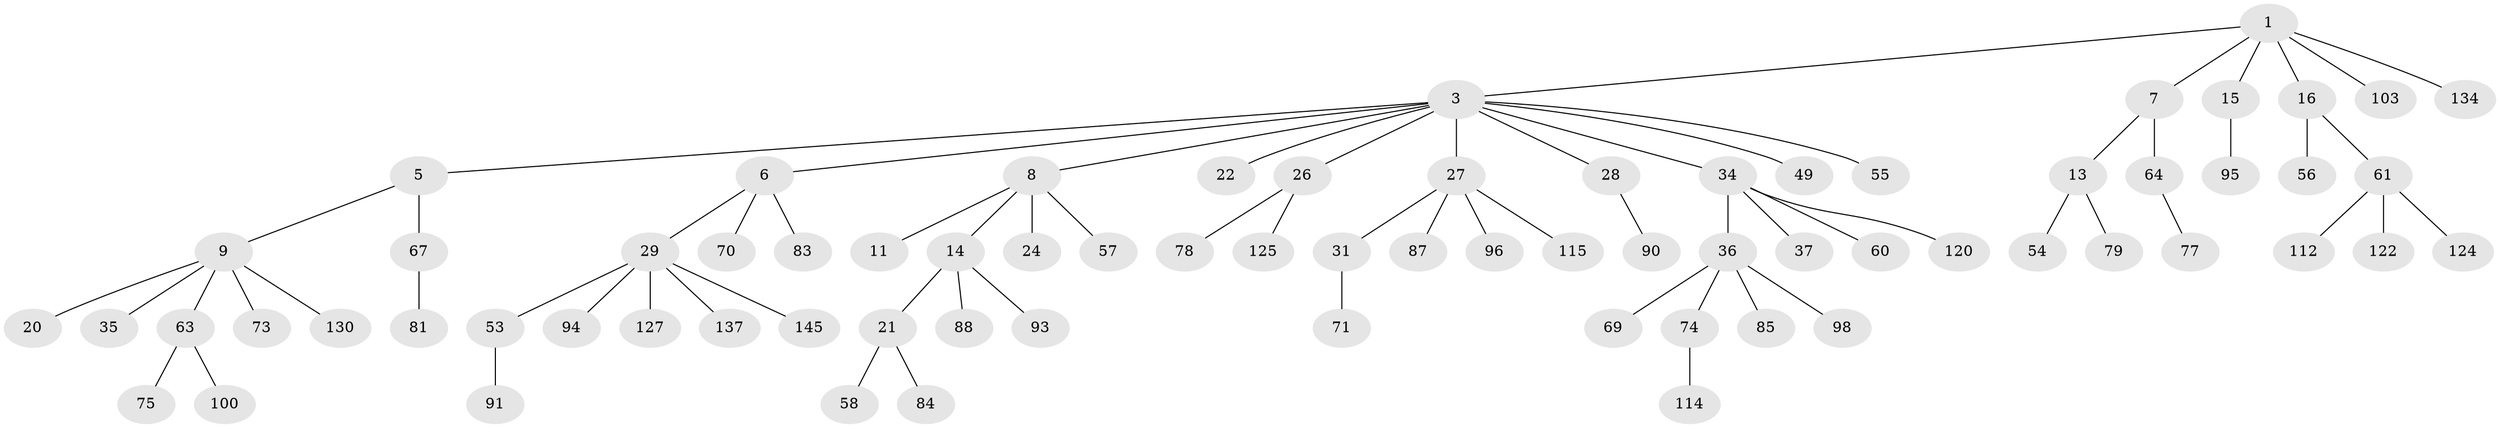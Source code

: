 // original degree distribution, {2: 0.2945205479452055, 6: 0.0136986301369863, 9: 0.00684931506849315, 5: 0.03424657534246575, 7: 0.0136986301369863, 4: 0.03424657534246575, 3: 0.1232876712328767, 1: 0.4794520547945205}
// Generated by graph-tools (version 1.1) at 2025/15/03/09/25 04:15:31]
// undirected, 73 vertices, 72 edges
graph export_dot {
graph [start="1"]
  node [color=gray90,style=filled];
  1 [super="+2+33"];
  3 [super="+4+52+10+18+25"];
  5 [super="+17+45+123+141+59"];
  6 [super="+86+23"];
  7;
  8 [super="+12"];
  9 [super="+46"];
  11 [super="+129"];
  13;
  14 [super="+19"];
  15;
  16 [super="+47+32"];
  20;
  21 [super="+41+142+68+43"];
  22 [super="+117"];
  24 [super="+48+66"];
  26 [super="+30"];
  27 [super="+51"];
  28;
  29 [super="+40"];
  31;
  34 [super="+72"];
  35 [super="+50"];
  36 [super="+44"];
  37 [super="+104"];
  49;
  53;
  54;
  55;
  56;
  57 [super="+102+118"];
  58 [super="+76+101"];
  60;
  61;
  63;
  64;
  67;
  69;
  70;
  71;
  73;
  74;
  75;
  77 [super="+116+128"];
  78;
  79 [super="+140"];
  81 [super="+139"];
  83 [super="+133"];
  84 [super="+121+138"];
  85 [super="+110"];
  87;
  88;
  90;
  91;
  93 [super="+107+144+99"];
  94;
  95;
  96;
  98;
  100 [super="+146"];
  103 [super="+109"];
  112;
  114;
  115;
  120;
  122;
  124;
  125;
  127 [super="+132"];
  130;
  134;
  137;
  145;
  1 -- 16;
  1 -- 3;
  1 -- 134;
  1 -- 7;
  1 -- 15;
  1 -- 103;
  3 -- 6;
  3 -- 28;
  3 -- 55;
  3 -- 5;
  3 -- 22;
  3 -- 8;
  3 -- 26;
  3 -- 49;
  3 -- 27;
  3 -- 34;
  5 -- 9;
  5 -- 67;
  6 -- 70;
  6 -- 83;
  6 -- 29;
  7 -- 13;
  7 -- 64;
  8 -- 11;
  8 -- 24;
  8 -- 14;
  8 -- 57;
  9 -- 20;
  9 -- 35;
  9 -- 63;
  9 -- 73;
  9 -- 130;
  13 -- 54;
  13 -- 79;
  14 -- 88;
  14 -- 21;
  14 -- 93;
  15 -- 95;
  16 -- 61;
  16 -- 56;
  21 -- 58;
  21 -- 84;
  26 -- 125;
  26 -- 78;
  27 -- 31;
  27 -- 96;
  27 -- 115;
  27 -- 87;
  28 -- 90;
  29 -- 145;
  29 -- 53;
  29 -- 137;
  29 -- 94;
  29 -- 127;
  31 -- 71;
  34 -- 36;
  34 -- 37;
  34 -- 60;
  34 -- 120;
  36 -- 74;
  36 -- 98;
  36 -- 69;
  36 -- 85;
  53 -- 91;
  61 -- 112;
  61 -- 122;
  61 -- 124;
  63 -- 75;
  63 -- 100;
  64 -- 77;
  67 -- 81;
  74 -- 114;
}
